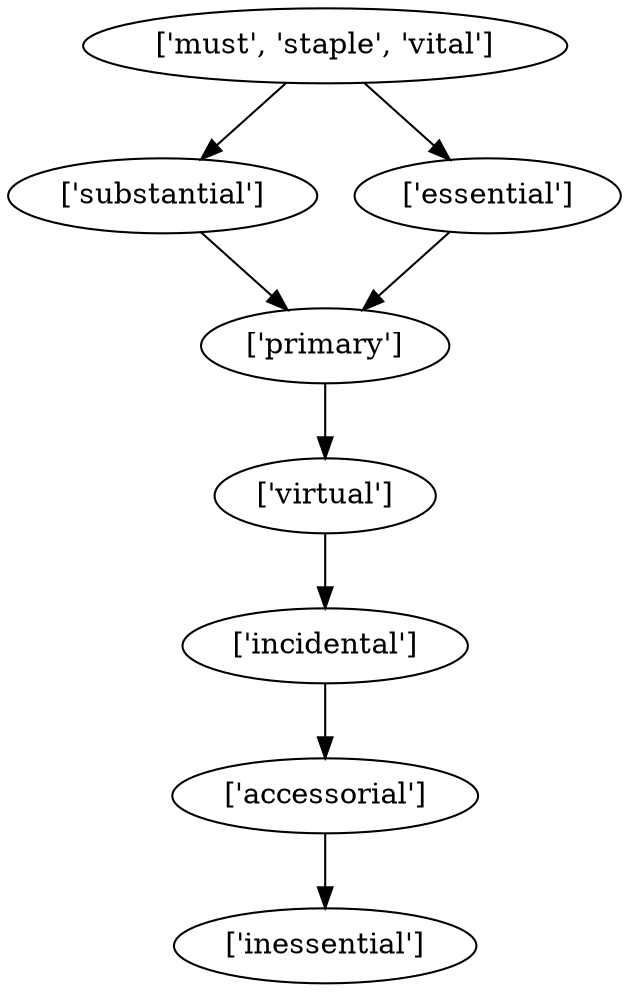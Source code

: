 strict digraph  {
	"['substantial']" -> "['primary']";
	"['primary']" -> "['virtual']";
	"['accessorial']" -> "['inessential']";
	"['essential']" -> "['primary']";
	"['incidental']" -> "['accessorial']";
	"['must', 'staple', 'vital']" -> "['substantial']";
	"['must', 'staple', 'vital']" -> "['essential']";
	"['virtual']" -> "['incidental']";
}
